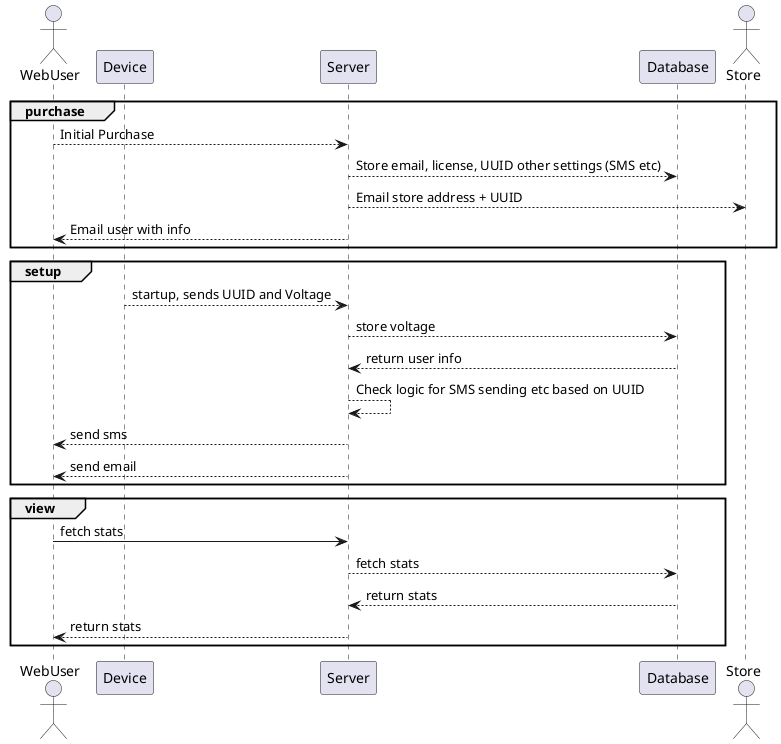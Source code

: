 @startuml
actor WebUser as WU
participant Device as D

participant Server as S
participant Database as DB
actor Store as STORE

group purchase

WU --> S: Initial Purchase
S --> DB: Store email, license, UUID other settings (SMS etc)
S --> STORE: Email store address + UUID
S --> WU: Email user with info

end
group setup

D --> S: startup, sends UUID and Voltage
S --> DB: store voltage
DB --> S: return user info
S --> S: Check logic for SMS sending etc based on UUID


S --> WU: send sms
S --> WU: send email

end

group view

WU -> S: fetch stats
S --> DB: fetch stats
DB --> S: return stats
S --> WU: return stats

end

@enduml
